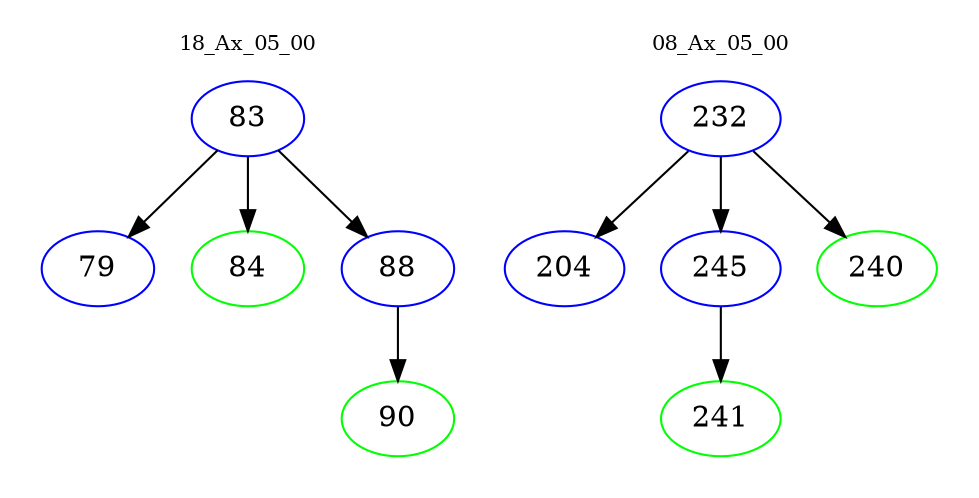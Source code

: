 digraph{
subgraph cluster_0 {
color = white
label = "18_Ax_05_00";
fontsize=10;
T0_83 [label="83", color="blue"]
T0_83 -> T0_79 [color="black"]
T0_79 [label="79", color="blue"]
T0_83 -> T0_84 [color="black"]
T0_84 [label="84", color="green"]
T0_83 -> T0_88 [color="black"]
T0_88 [label="88", color="blue"]
T0_88 -> T0_90 [color="black"]
T0_90 [label="90", color="green"]
}
subgraph cluster_1 {
color = white
label = "08_Ax_05_00";
fontsize=10;
T1_232 [label="232", color="blue"]
T1_232 -> T1_204 [color="black"]
T1_204 [label="204", color="blue"]
T1_232 -> T1_245 [color="black"]
T1_245 [label="245", color="blue"]
T1_245 -> T1_241 [color="black"]
T1_241 [label="241", color="green"]
T1_232 -> T1_240 [color="black"]
T1_240 [label="240", color="green"]
}
}
